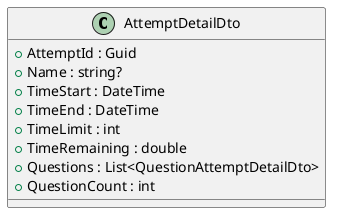 @startuml
class AttemptDetailDto {
    + AttemptId : Guid
    + Name : string?
    + TimeStart : DateTime
    + TimeEnd : DateTime
    + TimeLimit : int
    + TimeRemaining : double
    + Questions : List<QuestionAttemptDetailDto>
    + QuestionCount : int
}
@enduml